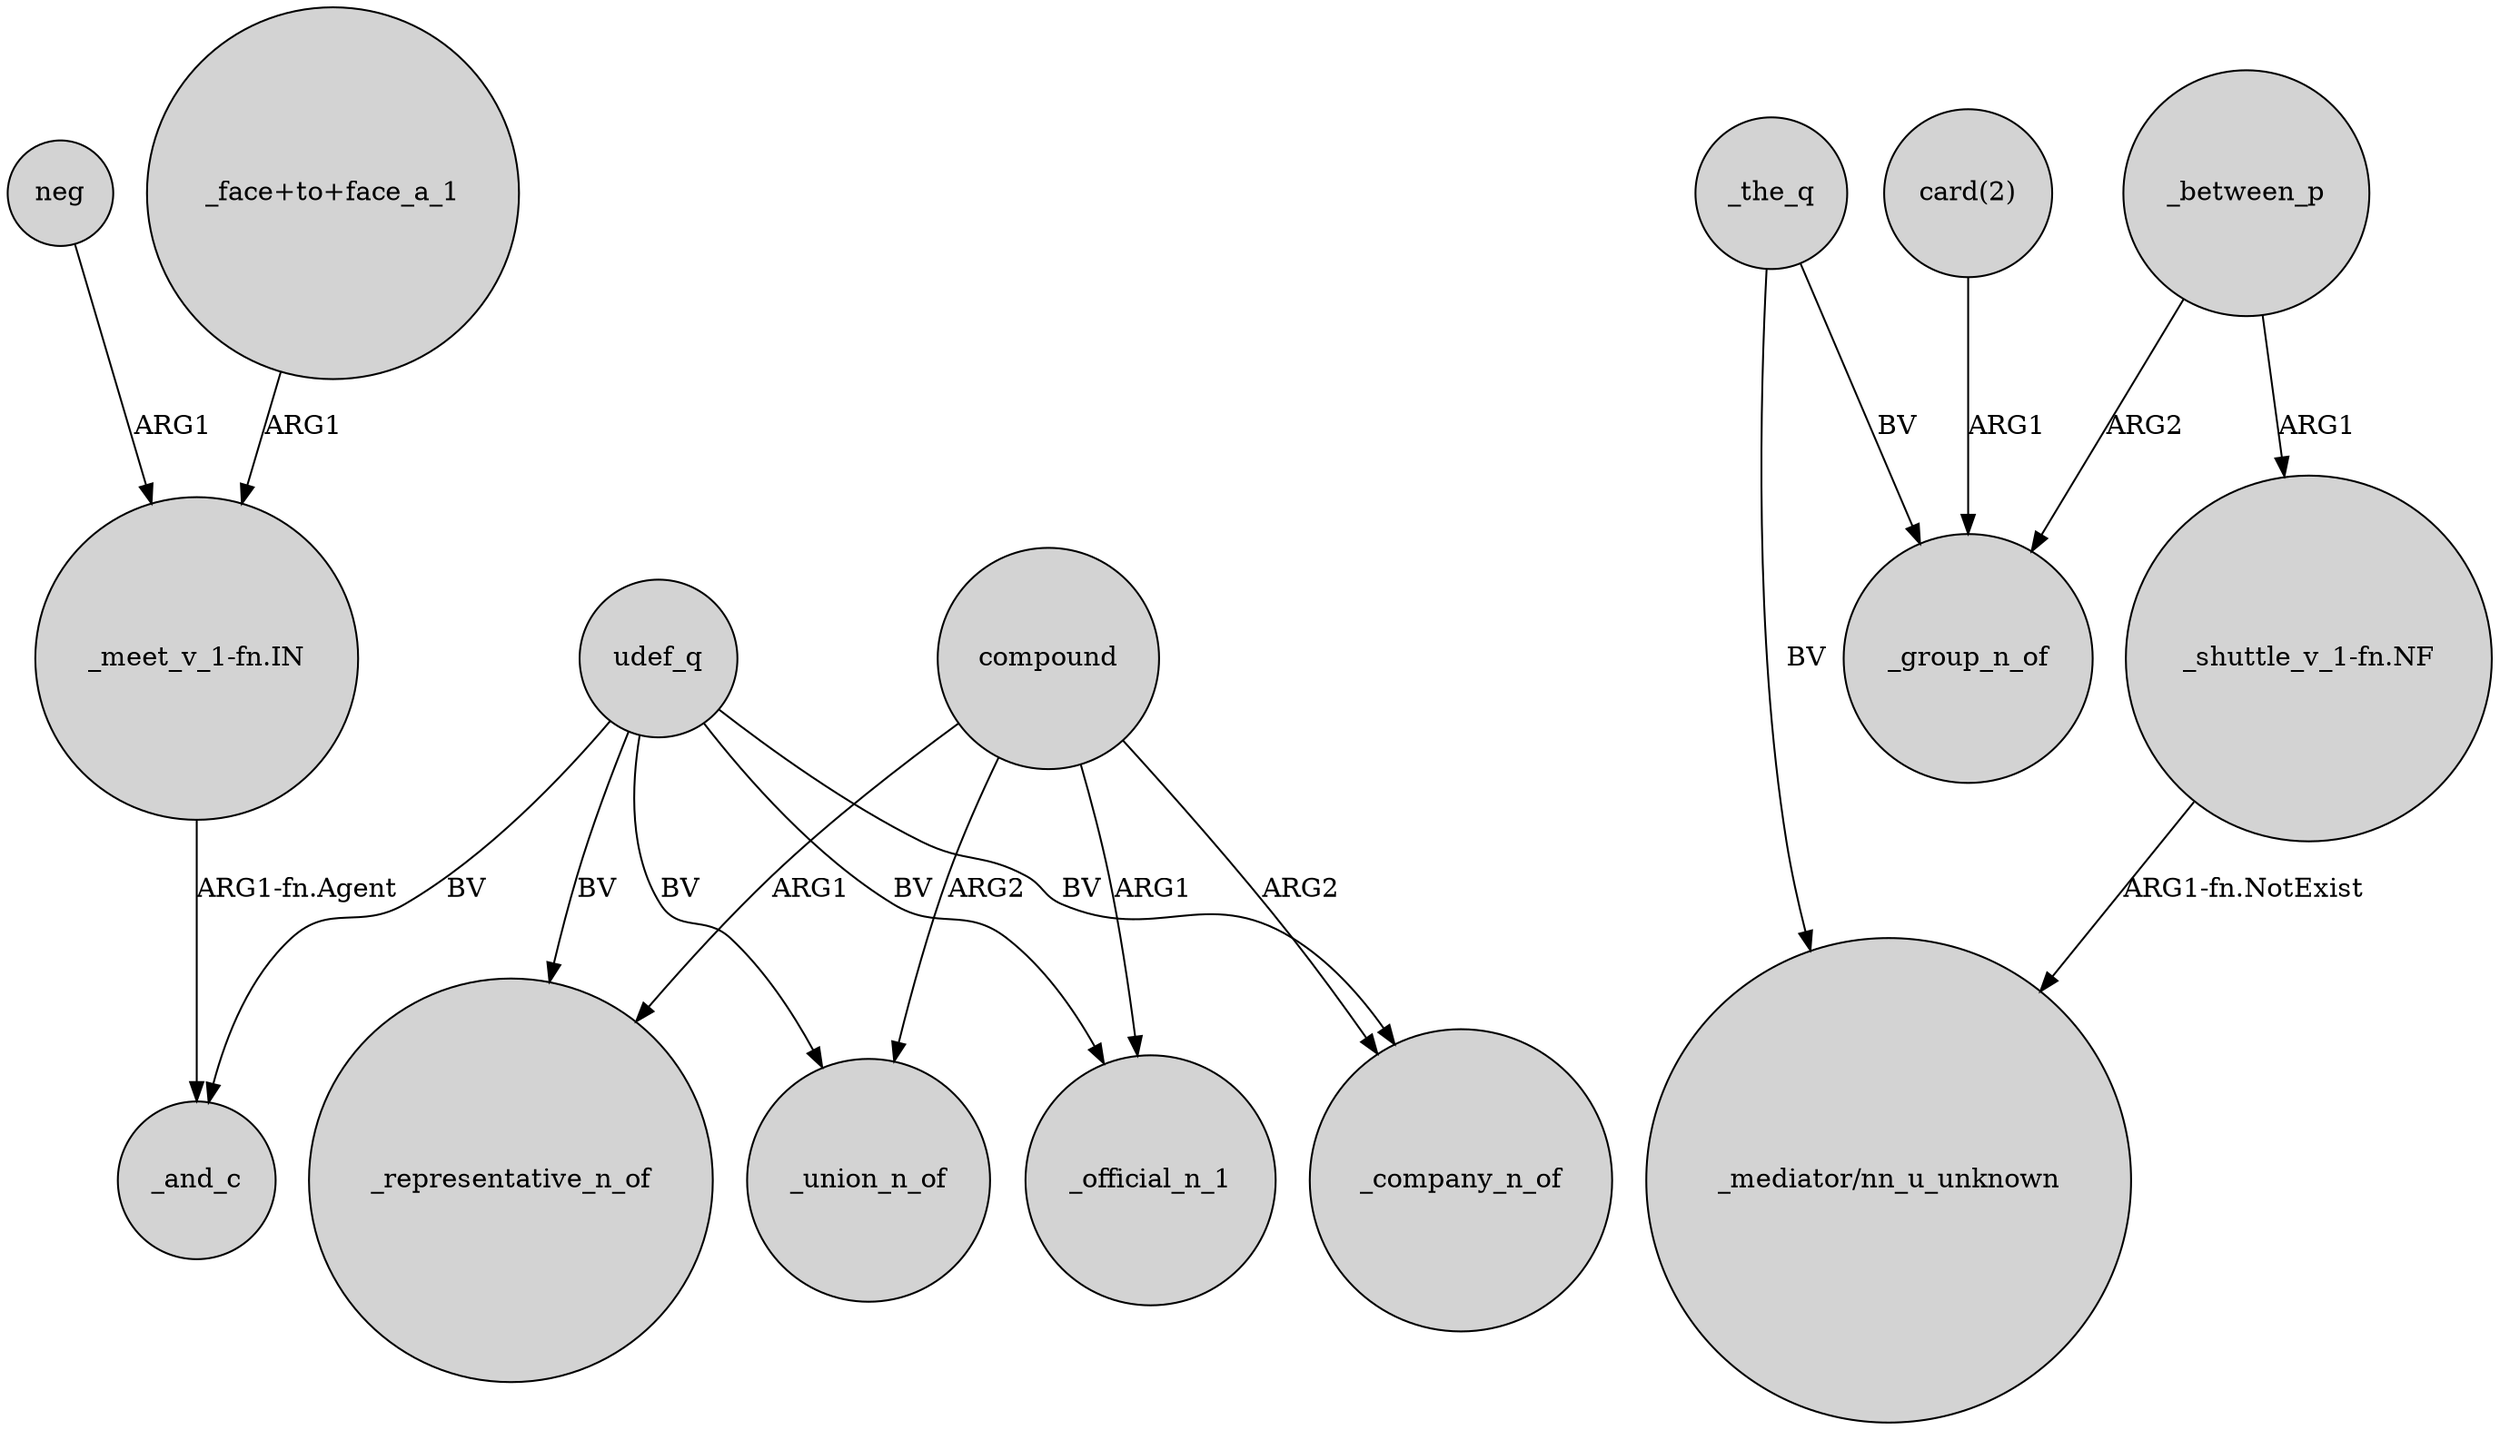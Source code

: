 digraph {
	node [shape=circle style=filled]
	neg -> "_meet_v_1-fn.IN" [label=ARG1]
	compound -> _union_n_of [label=ARG2]
	compound -> _official_n_1 [label=ARG1]
	udef_q -> _union_n_of [label=BV]
	compound -> _company_n_of [label=ARG2]
	udef_q -> _official_n_1 [label=BV]
	compound -> _representative_n_of [label=ARG1]
	udef_q -> _representative_n_of [label=BV]
	"_meet_v_1-fn.IN" -> _and_c [label="ARG1-fn.Agent"]
	udef_q -> _company_n_of [label=BV]
	_the_q -> "_mediator/nn_u_unknown" [label=BV]
	_the_q -> _group_n_of [label=BV]
	udef_q -> _and_c [label=BV]
	"card(2)" -> _group_n_of [label=ARG1]
	"_shuttle_v_1-fn.NF" -> "_mediator/nn_u_unknown" [label="ARG1-fn.NotExist"]
	_between_p -> _group_n_of [label=ARG2]
	_between_p -> "_shuttle_v_1-fn.NF" [label=ARG1]
	"_face+to+face_a_1" -> "_meet_v_1-fn.IN" [label=ARG1]
}
